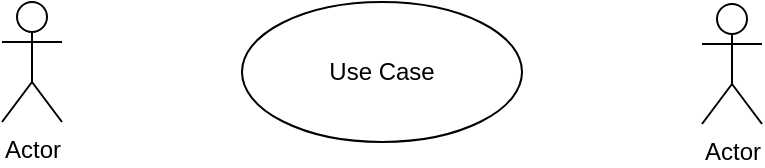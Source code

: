 <mxfile version="14.4.3" type="device"><diagram name="Page-1" id="e7e014a7-5840-1c2e-5031-d8a46d1fe8dd"><mxGraphModel dx="852" dy="494" grid="1" gridSize="10" guides="1" tooltips="1" connect="1" arrows="1" fold="1" page="1" pageScale="1" pageWidth="1169" pageHeight="826" background="#ffffff" math="0" shadow="0"><root><mxCell id="0"/><mxCell id="1" parent="0"/><mxCell id="REtgM4FdJLrveMzxzb7z-42" value="Actor" style="shape=umlActor;verticalLabelPosition=bottom;verticalAlign=top;html=1;" vertex="1" parent="1"><mxGeometry x="140" y="150" width="30" height="60" as="geometry"/></mxCell><mxCell id="REtgM4FdJLrveMzxzb7z-43" value="Actor" style="shape=umlActor;verticalLabelPosition=bottom;verticalAlign=top;html=1;" vertex="1" parent="1"><mxGeometry x="490" y="151" width="30" height="60" as="geometry"/></mxCell><mxCell id="REtgM4FdJLrveMzxzb7z-45" value="Use Case" style="ellipse;whiteSpace=wrap;html=1;" vertex="1" parent="1"><mxGeometry x="260" y="150" width="140" height="70" as="geometry"/></mxCell></root></mxGraphModel></diagram></mxfile>